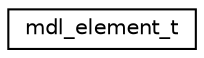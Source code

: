 digraph G
{
  edge [fontname="Helvetica",fontsize="10",labelfontname="Helvetica",labelfontsize="10"];
  node [fontname="Helvetica",fontsize="10",shape=record];
  rankdir="LR";
  Node1 [label="mdl_element_t",height=0.2,width=0.4,color="black", fillcolor="white", style="filled",URL="$structmdl__element__t.html"];
}
